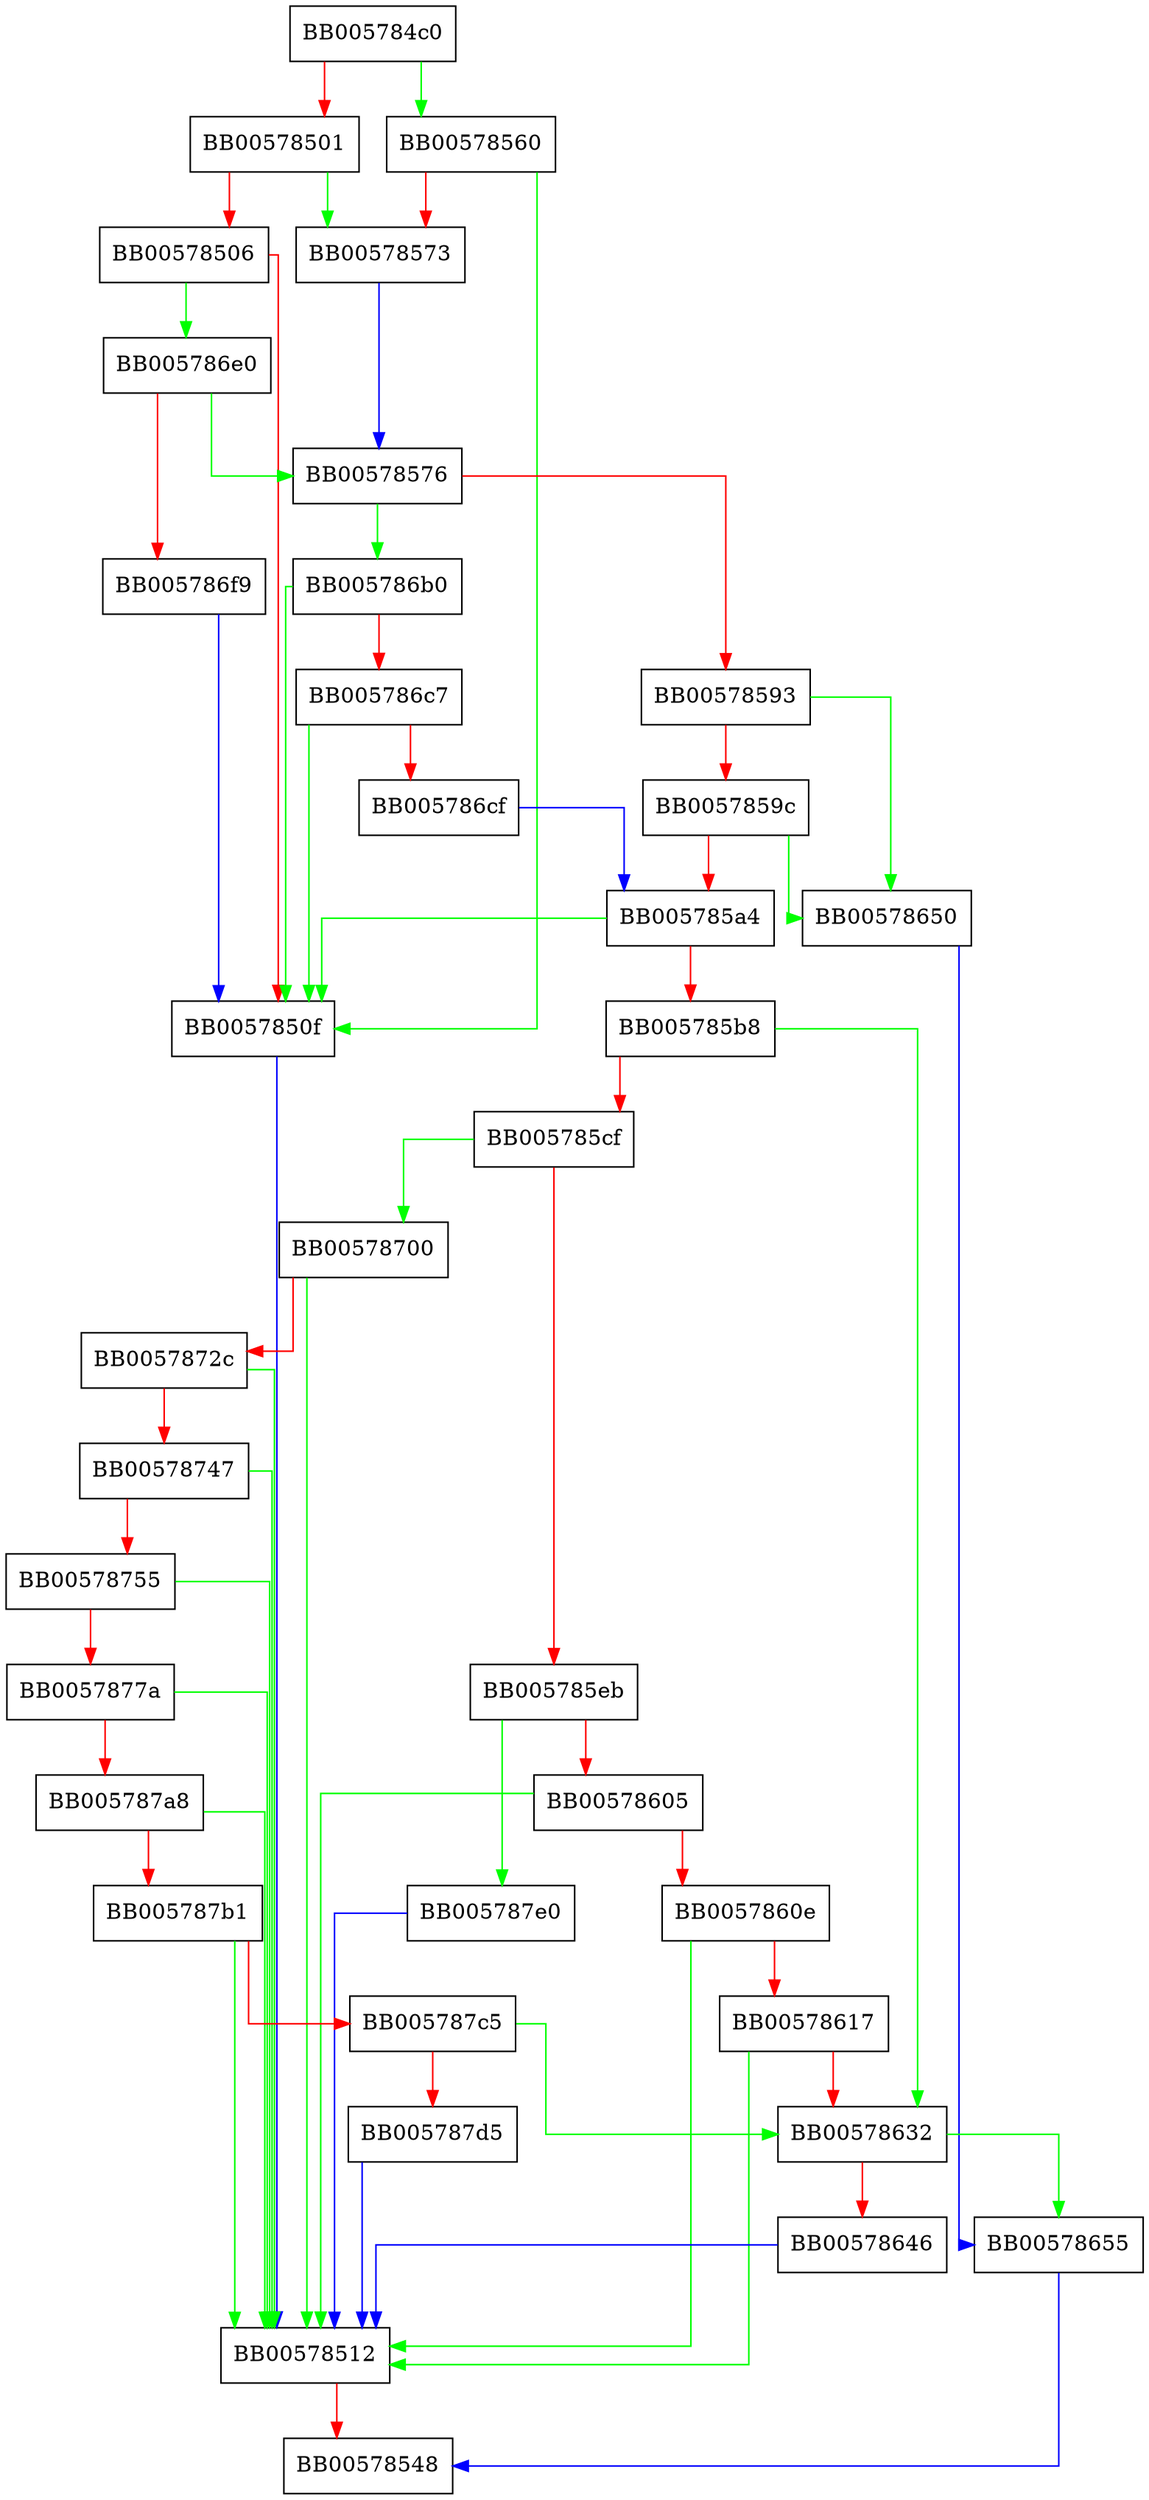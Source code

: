 digraph SCT_CTX_set1_cert {
  node [shape="box"];
  graph [splines=ortho];
  BB005784c0 -> BB00578560 [color="green"];
  BB005784c0 -> BB00578501 [color="red"];
  BB00578501 -> BB00578573 [color="green"];
  BB00578501 -> BB00578506 [color="red"];
  BB00578506 -> BB005786e0 [color="green"];
  BB00578506 -> BB0057850f [color="red"];
  BB0057850f -> BB00578512 [color="blue"];
  BB00578512 -> BB00578548 [color="red"];
  BB00578560 -> BB0057850f [color="green"];
  BB00578560 -> BB00578573 [color="red"];
  BB00578573 -> BB00578576 [color="blue"];
  BB00578576 -> BB005786b0 [color="green"];
  BB00578576 -> BB00578593 [color="red"];
  BB00578593 -> BB00578650 [color="green"];
  BB00578593 -> BB0057859c [color="red"];
  BB0057859c -> BB00578650 [color="green"];
  BB0057859c -> BB005785a4 [color="red"];
  BB005785a4 -> BB0057850f [color="green"];
  BB005785a4 -> BB005785b8 [color="red"];
  BB005785b8 -> BB00578632 [color="green"];
  BB005785b8 -> BB005785cf [color="red"];
  BB005785cf -> BB00578700 [color="green"];
  BB005785cf -> BB005785eb [color="red"];
  BB005785eb -> BB005787e0 [color="green"];
  BB005785eb -> BB00578605 [color="red"];
  BB00578605 -> BB00578512 [color="green"];
  BB00578605 -> BB0057860e [color="red"];
  BB0057860e -> BB00578512 [color="green"];
  BB0057860e -> BB00578617 [color="red"];
  BB00578617 -> BB00578512 [color="green"];
  BB00578617 -> BB00578632 [color="red"];
  BB00578632 -> BB00578655 [color="green"];
  BB00578632 -> BB00578646 [color="red"];
  BB00578646 -> BB00578512 [color="blue"];
  BB00578650 -> BB00578655 [color="blue"];
  BB00578655 -> BB00578548 [color="blue"];
  BB005786b0 -> BB0057850f [color="green"];
  BB005786b0 -> BB005786c7 [color="red"];
  BB005786c7 -> BB0057850f [color="green"];
  BB005786c7 -> BB005786cf [color="red"];
  BB005786cf -> BB005785a4 [color="blue"];
  BB005786e0 -> BB00578576 [color="green"];
  BB005786e0 -> BB005786f9 [color="red"];
  BB005786f9 -> BB0057850f [color="blue"];
  BB00578700 -> BB00578512 [color="green"];
  BB00578700 -> BB0057872c [color="red"];
  BB0057872c -> BB00578512 [color="green"];
  BB0057872c -> BB00578747 [color="red"];
  BB00578747 -> BB00578512 [color="green"];
  BB00578747 -> BB00578755 [color="red"];
  BB00578755 -> BB00578512 [color="green"];
  BB00578755 -> BB0057877a [color="red"];
  BB0057877a -> BB00578512 [color="green"];
  BB0057877a -> BB005787a8 [color="red"];
  BB005787a8 -> BB00578512 [color="green"];
  BB005787a8 -> BB005787b1 [color="red"];
  BB005787b1 -> BB00578512 [color="green"];
  BB005787b1 -> BB005787c5 [color="red"];
  BB005787c5 -> BB00578632 [color="green"];
  BB005787c5 -> BB005787d5 [color="red"];
  BB005787d5 -> BB00578512 [color="blue"];
  BB005787e0 -> BB00578512 [color="blue"];
}